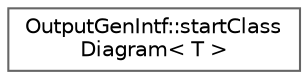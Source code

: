 digraph "Graphical Class Hierarchy"
{
 // INTERACTIVE_SVG=YES
 // LATEX_PDF_SIZE
  bgcolor="transparent";
  edge [fontname=Helvetica,fontsize=10,labelfontname=Helvetica,labelfontsize=10];
  node [fontname=Helvetica,fontsize=10,shape=box,height=0.2,width=0.4];
  rankdir="LR";
  Node0 [label="OutputGenIntf::startClass\lDiagram\< T \>",height=0.2,width=0.4,color="grey40", fillcolor="white", style="filled",URL="$de/d6e/struct_output_gen_intf_1_1start_class_diagram.html",tooltip=" "];
}
